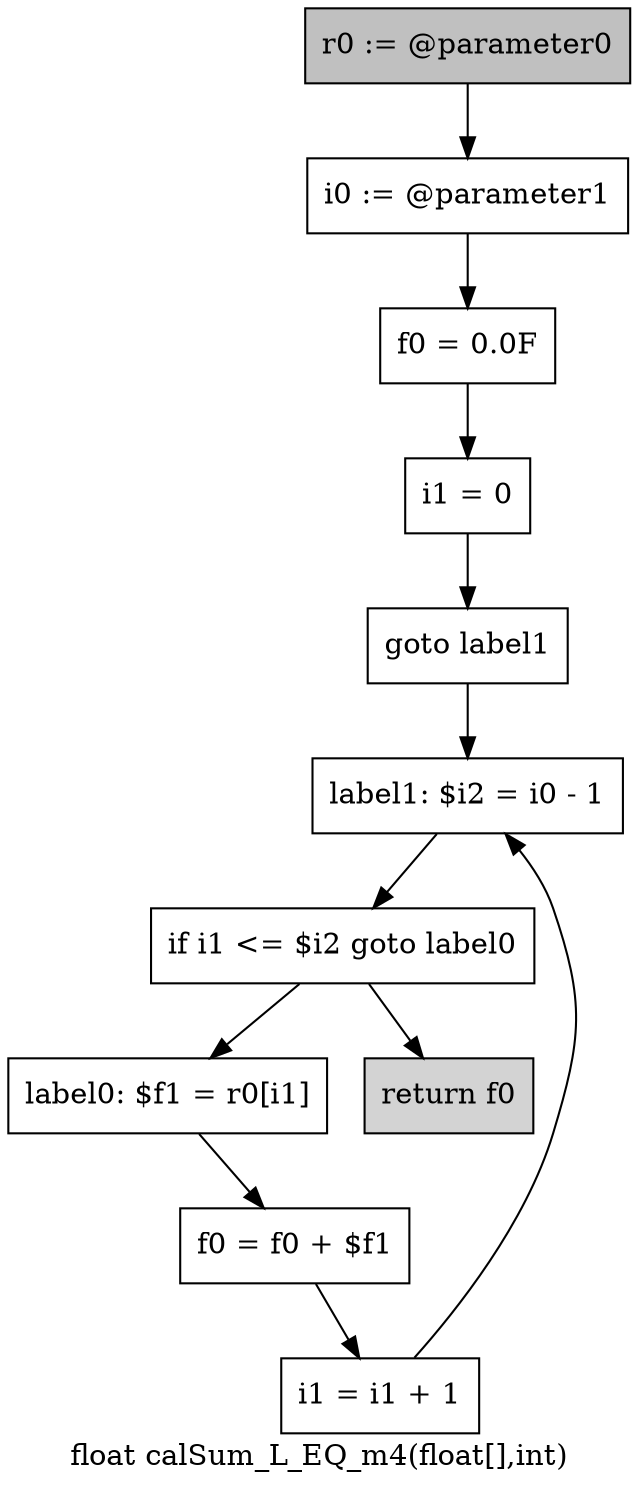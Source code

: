digraph "float calSum_L_EQ_m4(float[],int)" {
    label="float calSum_L_EQ_m4(float[],int)";
    node [shape=box];
    "0" [style=filled,fillcolor=gray,label="r0 := @parameter0",];
    "1" [label="i0 := @parameter1",];
    "0"->"1";
    "2" [label="f0 = 0.0F",];
    "1"->"2";
    "3" [label="i1 = 0",];
    "2"->"3";
    "4" [label="goto label1",];
    "3"->"4";
    "8" [label="label1: $i2 = i0 - 1",];
    "4"->"8";
    "5" [label="label0: $f1 = r0[i1]",];
    "6" [label="f0 = f0 + $f1",];
    "5"->"6";
    "7" [label="i1 = i1 + 1",];
    "6"->"7";
    "7"->"8";
    "9" [label="if i1 <= $i2 goto label0",];
    "8"->"9";
    "9"->"5";
    "10" [style=filled,fillcolor=lightgray,label="return f0",];
    "9"->"10";
}
